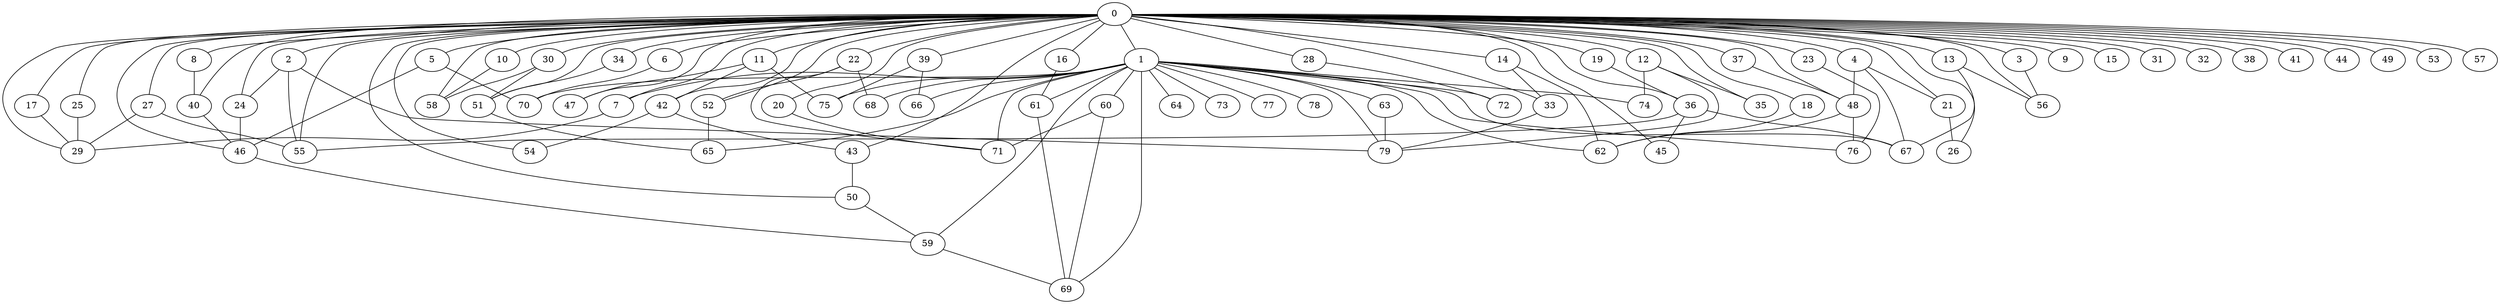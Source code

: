 
graph graphname {
    0 -- 1
0 -- 2
0 -- 3
0 -- 4
0 -- 5
0 -- 6
0 -- 7
0 -- 8
0 -- 9
0 -- 10
0 -- 11
0 -- 12
0 -- 13
0 -- 14
0 -- 15
0 -- 16
0 -- 17
0 -- 18
0 -- 19
0 -- 20
0 -- 21
0 -- 22
0 -- 23
0 -- 24
0 -- 25
0 -- 26
0 -- 27
0 -- 28
0 -- 29
0 -- 30
0 -- 31
0 -- 32
0 -- 33
0 -- 34
0 -- 35
0 -- 36
0 -- 37
0 -- 38
0 -- 39
0 -- 40
0 -- 41
0 -- 42
0 -- 43
0 -- 44
0 -- 45
0 -- 46
0 -- 47
0 -- 48
0 -- 49
0 -- 50
0 -- 51
0 -- 52
0 -- 53
0 -- 54
0 -- 55
0 -- 56
0 -- 57
0 -- 58
1 -- 59
1 -- 60
1 -- 61
1 -- 62
1 -- 63
1 -- 64
1 -- 65
1 -- 66
1 -- 67
1 -- 68
1 -- 69
1 -- 70
1 -- 71
1 -- 72
1 -- 73
1 -- 74
1 -- 75
1 -- 76
1 -- 77
1 -- 78
1 -- 79
1 -- 7
2 -- 55
2 -- 79
2 -- 24
3 -- 56
4 -- 48
4 -- 67
4 -- 21
5 -- 70
5 -- 46
6 -- 70
7 -- 29
8 -- 40
10 -- 58
11 -- 47
11 -- 42
11 -- 75
12 -- 79
12 -- 35
12 -- 74
13 -- 56
13 -- 67
14 -- 33
14 -- 62
16 -- 61
17 -- 29
18 -- 62
19 -- 36
20 -- 71
21 -- 26
22 -- 52
22 -- 68
22 -- 71
23 -- 76
24 -- 46
25 -- 29
27 -- 29
27 -- 55
28 -- 72
30 -- 51
30 -- 58
33 -- 79
34 -- 51
36 -- 67
36 -- 45
36 -- 55
37 -- 48
39 -- 75
39 -- 66
40 -- 46
42 -- 43
42 -- 54
43 -- 50
46 -- 59
48 -- 76
48 -- 62
50 -- 59
51 -- 65
52 -- 65
59 -- 69
60 -- 69
60 -- 71
61 -- 69
63 -- 79

}
